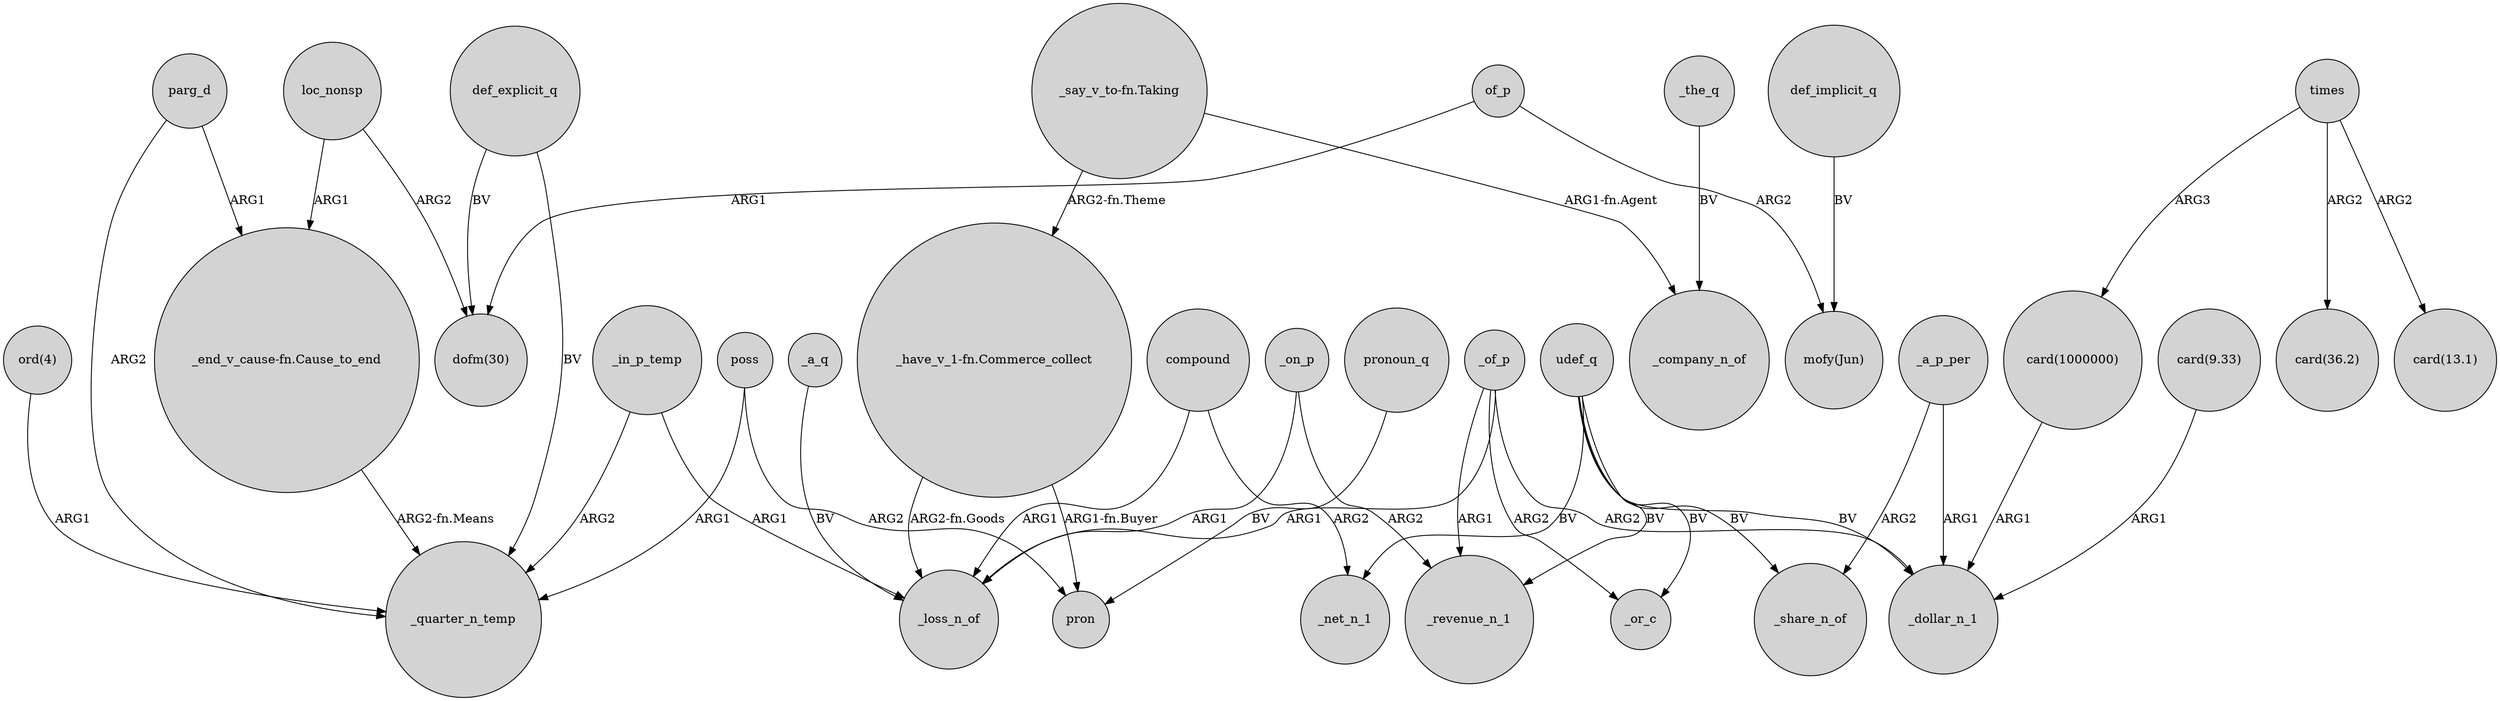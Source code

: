 digraph {
	node [shape=circle style=filled]
	parg_d -> "_end_v_cause-fn.Cause_to_end" [label=ARG1]
	_a_q -> _loss_n_of [label=BV]
	_in_p_temp -> _quarter_n_temp [label=ARG2]
	compound -> _net_n_1 [label=ARG2]
	_on_p -> _loss_n_of [label=ARG1]
	times -> "card(1000000)" [label=ARG3]
	"_say_v_to-fn.Taking" -> _company_n_of [label="ARG1-fn.Agent"]
	_on_p -> _revenue_n_1 [label=ARG2]
	_of_p -> _revenue_n_1 [label=ARG1]
	"_have_v_1-fn.Commerce_collect" -> pron [label="ARG1-fn.Buyer"]
	def_explicit_q -> "dofm(30)" [label=BV]
	"card(9.33)" -> _dollar_n_1 [label=ARG1]
	udef_q -> _revenue_n_1 [label=BV]
	def_implicit_q -> "mofy(Jun)" [label=BV]
	udef_q -> _or_c [label=BV]
	"_have_v_1-fn.Commerce_collect" -> _loss_n_of [label="ARG2-fn.Goods"]
	_of_p -> _loss_n_of [label=ARG1]
	pronoun_q -> pron [label=BV]
	poss -> pron [label=ARG2]
	compound -> _loss_n_of [label=ARG1]
	_a_p_per -> _share_n_of [label=ARG2]
	"_say_v_to-fn.Taking" -> "_have_v_1-fn.Commerce_collect" [label="ARG2-fn.Theme"]
	udef_q -> _share_n_of [label=BV]
	udef_q -> _net_n_1 [label=BV]
	def_explicit_q -> _quarter_n_temp [label=BV]
	udef_q -> _dollar_n_1 [label=BV]
	parg_d -> _quarter_n_temp [label=ARG2]
	_in_p_temp -> _loss_n_of [label=ARG1]
	"card(1000000)" -> _dollar_n_1 [label=ARG1]
	loc_nonsp -> "_end_v_cause-fn.Cause_to_end" [label=ARG1]
	"ord(4)" -> _quarter_n_temp [label=ARG1]
	_a_p_per -> _dollar_n_1 [label=ARG1]
	poss -> _quarter_n_temp [label=ARG1]
	_of_p -> _or_c [label=ARG2]
	of_p -> "dofm(30)" [label=ARG1]
	times -> "card(36.2)" [label=ARG2]
	_of_p -> _dollar_n_1 [label=ARG2]
	of_p -> "mofy(Jun)" [label=ARG2]
	loc_nonsp -> "dofm(30)" [label=ARG2]
	_the_q -> _company_n_of [label=BV]
	"_end_v_cause-fn.Cause_to_end" -> _quarter_n_temp [label="ARG2-fn.Means"]
	times -> "card(13.1)" [label=ARG2]
}
